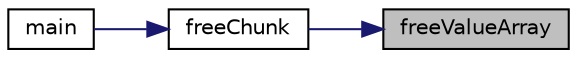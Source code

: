 digraph "freeValueArray"
{
 // INTERACTIVE_SVG=YES
 // LATEX_PDF_SIZE
  edge [fontname="Helvetica",fontsize="10",labelfontname="Helvetica",labelfontsize="10"];
  node [fontname="Helvetica",fontsize="10",shape=record];
  rankdir="RL";
  Node1 [label="freeValueArray",height=0.2,width=0.4,color="black", fillcolor="grey75", style="filled", fontcolor="black",tooltip="Free up the resources used by the given array."];
  Node1 -> Node2 [dir="back",color="midnightblue",fontsize="10",style="solid",fontname="Helvetica"];
  Node2 [label="freeChunk",height=0.2,width=0.4,color="black", fillcolor="white", style="filled",URL="$chunk_8h.html#ad8d91576259f317ef240aad402880875",tooltip="Free up the resources used by the given chunk."];
  Node2 -> Node3 [dir="back",color="midnightblue",fontsize="10",style="solid",fontname="Helvetica"];
  Node3 [label="main",height=0.2,width=0.4,color="black", fillcolor="white", style="filled",URL="$main_8c.html#ac0f2228420376f4db7e1274f2b41667c",tooltip=" "];
}
